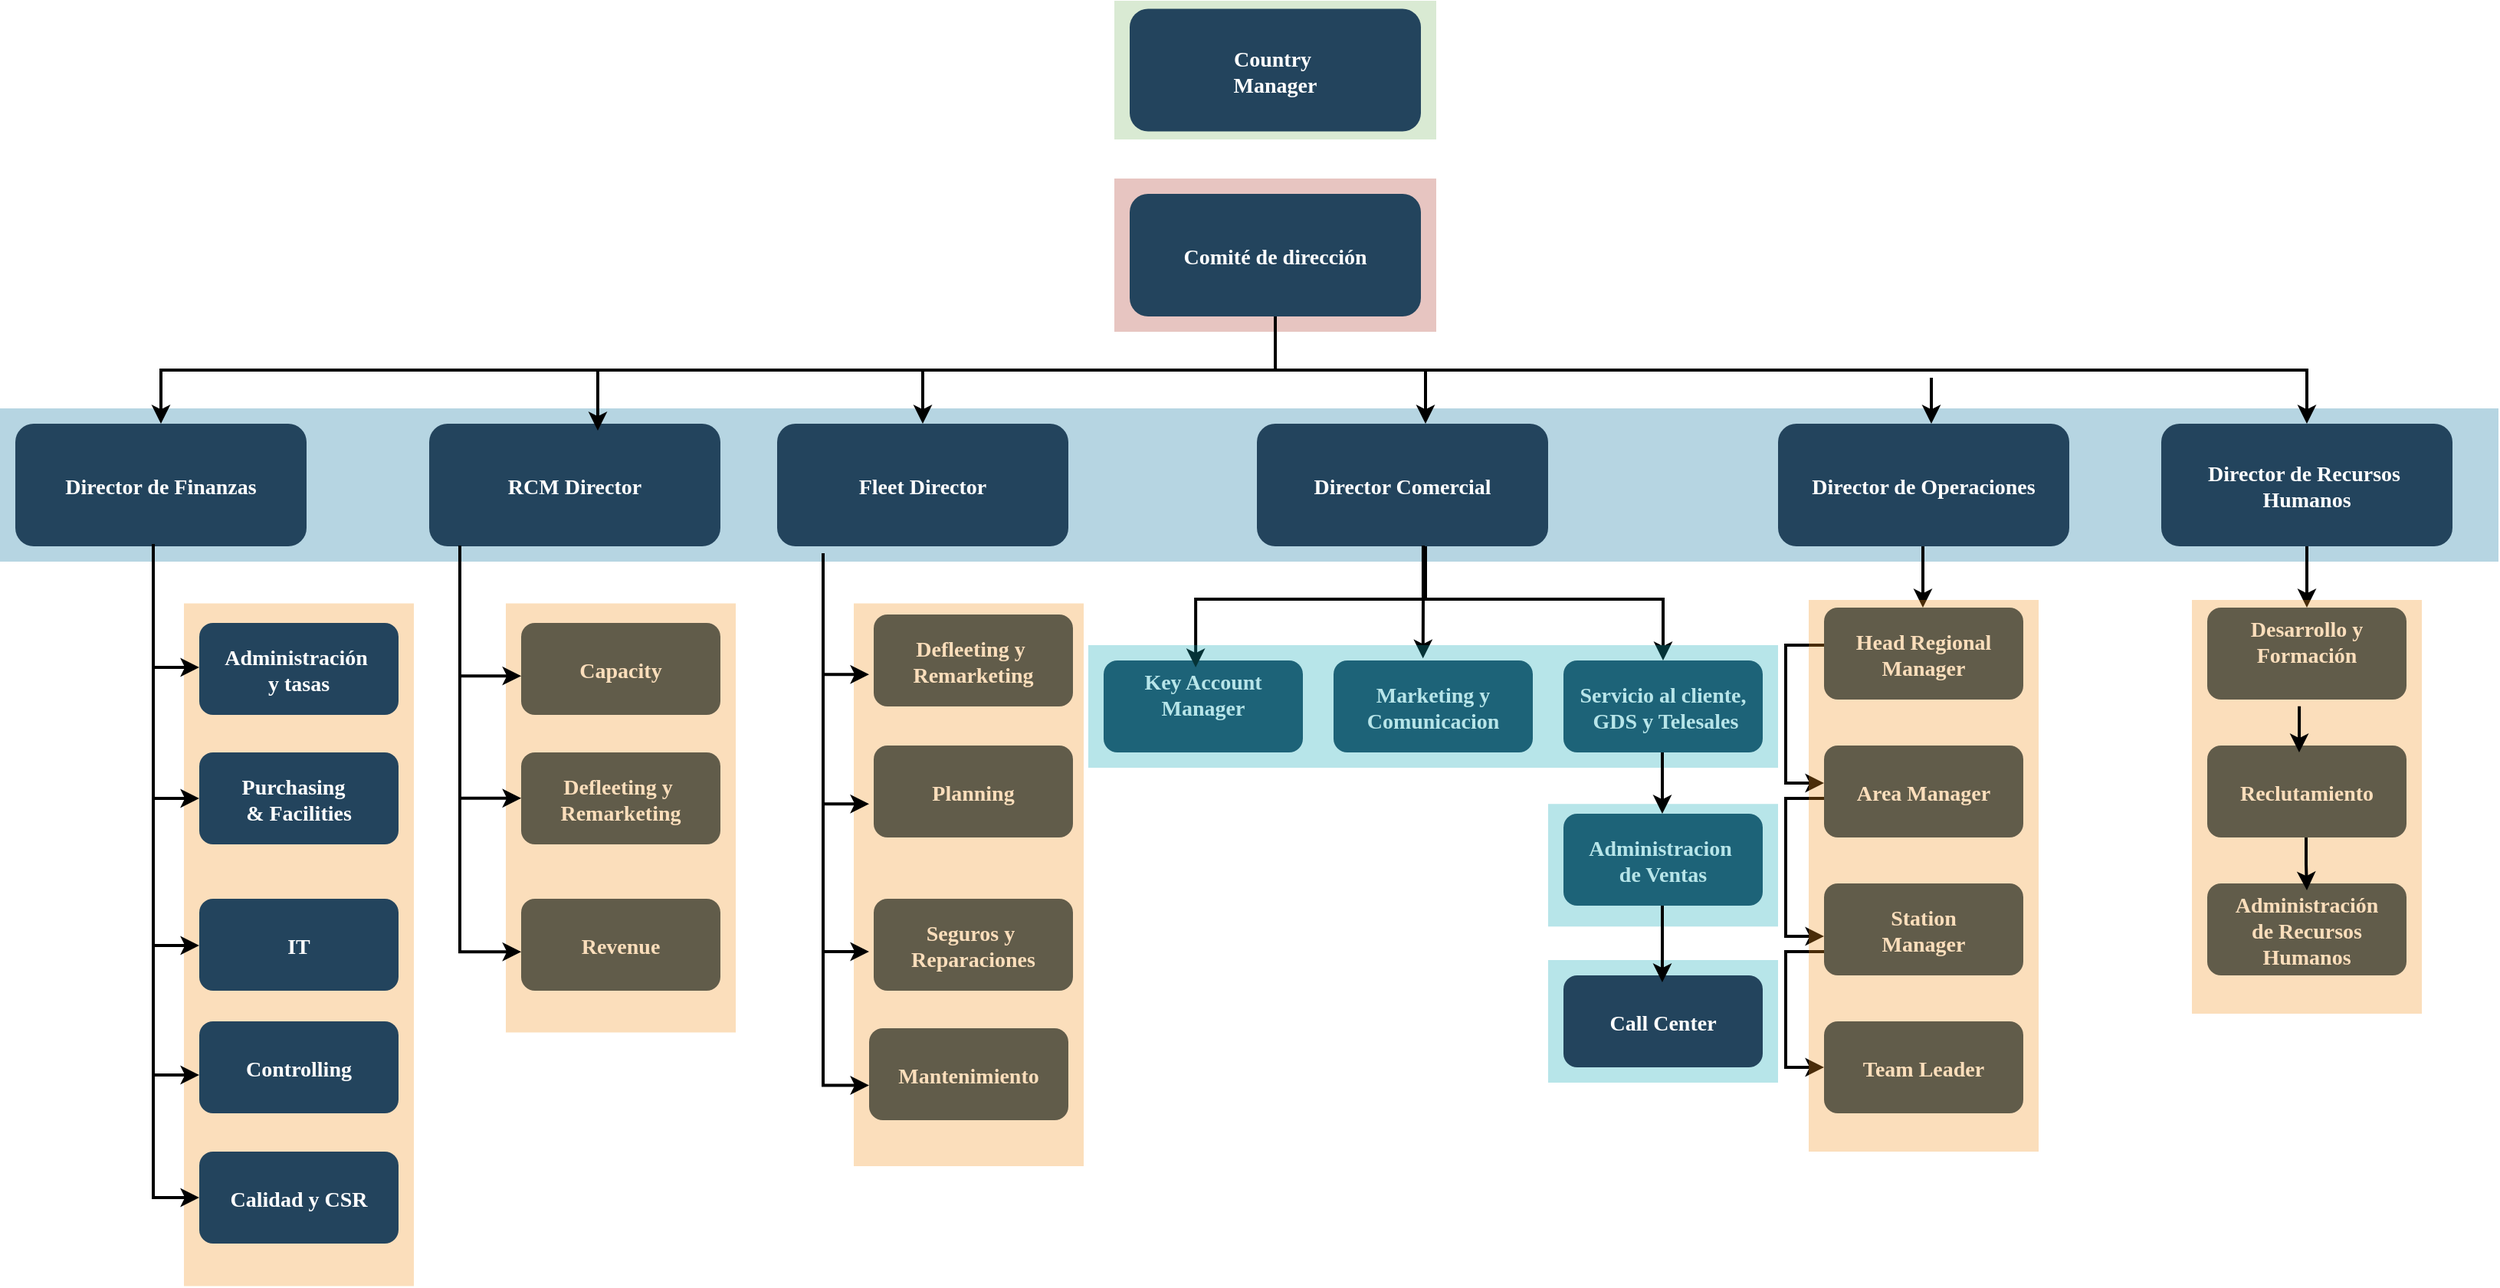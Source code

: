 <mxfile version="22.0.2" type="device">
  <diagram name="Page-1" id="2c0d36ab-eaac-3732-788b-9136903baeff">
    <mxGraphModel dx="1262" dy="592" grid="1" gridSize="10" guides="1" tooltips="1" connect="1" arrows="1" fold="1" page="1" pageScale="1.5" pageWidth="1169" pageHeight="827" background="none" math="0" shadow="0">
      <root>
        <mxCell id="0" />
        <mxCell id="1" parent="0" />
        <mxCell id="123" value="" style="fillColor=#AE4132;strokeColor=none;opacity=30;" parent="1" vertex="1">
          <mxGeometry x="747" y="175.5" width="210" height="100.0" as="geometry" />
        </mxCell>
        <mxCell id="122" value="" style="fillColor=#10739E;strokeColor=none;opacity=30;" parent="1" vertex="1">
          <mxGeometry x="20" y="325.5" width="1630" height="100" as="geometry" />
        </mxCell>
        <mxCell id="118" value="" style="fillColor=#F2931E;strokeColor=none;opacity=30;" parent="1" vertex="1">
          <mxGeometry x="140" y="452.75" width="150" height="445.5" as="geometry" />
        </mxCell>
        <mxCell id="111" value="" style="fillColor=#D9EAD3;strokeColor=none" parent="1" vertex="1">
          <mxGeometry x="747" y="59.5" width="210" height="90.5" as="geometry" />
        </mxCell>
        <mxCell id="110" value="" style="fillColor=#12AAB5;strokeColor=none;opacity=30;" parent="1" vertex="1">
          <mxGeometry x="1030" y="685.5" width="150" height="80" as="geometry" />
        </mxCell>
        <mxCell id="2" value="Comité de dirección" style="rounded=1;fillColor=#23445D;gradientColor=none;strokeColor=none;fontColor=#FFFFFF;fontStyle=1;fontFamily=Tahoma;fontSize=14" parent="1" vertex="1">
          <mxGeometry x="757" y="185.5" width="190" height="80" as="geometry" />
        </mxCell>
        <mxCell id="4" value="Director de Recursos &#xa;Humanos" style="rounded=1;fillColor=#23445D;gradientColor=none;strokeColor=none;fontColor=#FFFFFF;fontStyle=1;fontFamily=Tahoma;fontSize=14" parent="1" vertex="1">
          <mxGeometry x="1430.0" y="335.5" width="190" height="80" as="geometry" />
        </mxCell>
        <mxCell id="9" value="" style="edgeStyle=elbowEdgeStyle;elbow=vertical;strokeWidth=2;rounded=0" parent="1" source="2" target="4" edge="1">
          <mxGeometry x="337" y="215.5" width="100" height="100" as="geometry">
            <mxPoint x="337" y="315.5" as="sourcePoint" />
            <mxPoint x="437" y="215.5" as="targetPoint" />
          </mxGeometry>
        </mxCell>
        <mxCell id="10" value="Director Comercial" style="rounded=1;fillColor=#23445D;gradientColor=none;strokeColor=none;fontColor=#FFFFFF;fontStyle=1;fontFamily=Tahoma;fontSize=14" parent="1" vertex="1">
          <mxGeometry x="840" y="335.5" width="190" height="80" as="geometry" />
        </mxCell>
        <mxCell id="12" value="Fleet Director" style="rounded=1;fillColor=#23445D;gradientColor=none;strokeColor=none;fontColor=#FFFFFF;fontStyle=1;fontFamily=Tahoma;fontSize=14" parent="1" vertex="1">
          <mxGeometry x="527.0" y="335.5" width="190" height="80" as="geometry" />
        </mxCell>
        <mxCell id="13" value="Director de Finanzas" style="rounded=1;fillColor=#23445D;gradientColor=none;strokeColor=none;fontColor=#FFFFFF;fontStyle=1;fontFamily=Tahoma;fontSize=14" parent="1" vertex="1">
          <mxGeometry x="30" y="335.5" width="190" height="80" as="geometry" />
        </mxCell>
        <mxCell id="16" value="Administración &#xa;y tasas" style="rounded=1;fillColor=#23445D;gradientColor=none;strokeColor=none;fontColor=#FFFFFF;fontStyle=1;fontFamily=Tahoma;fontSize=14" parent="1" vertex="1">
          <mxGeometry x="150" y="465.5" width="130" height="60" as="geometry" />
        </mxCell>
        <mxCell id="17" value="&#xa;Purchasing  &#xa;&amp; Facilities&#xa;" style="rounded=1;fillColor=#23445D;gradientColor=none;strokeColor=none;fontColor=#FFFFFF;fontStyle=1;fontFamily=Tahoma;fontSize=14" parent="1" vertex="1">
          <mxGeometry x="150" y="550" width="130" height="60" as="geometry" />
        </mxCell>
        <mxCell id="18" value="IT" style="rounded=1;fillColor=#23445D;gradientColor=none;strokeColor=none;fontColor=#FFFFFF;fontStyle=1;fontFamily=Tahoma;fontSize=14" parent="1" vertex="1">
          <mxGeometry x="150" y="645.5" width="130" height="60" as="geometry" />
        </mxCell>
        <mxCell id="19" value="Controlling" style="rounded=1;fillColor=#23445D;gradientColor=none;strokeColor=none;fontColor=#FFFFFF;fontStyle=1;fontFamily=Tahoma;fontSize=14" parent="1" vertex="1">
          <mxGeometry x="150" y="725.5" width="130" height="60" as="geometry" />
        </mxCell>
        <mxCell id="20" value="Calidad y CSR" style="rounded=1;fillColor=#23445D;gradientColor=none;strokeColor=none;fontColor=#FFFFFF;fontStyle=1;fontFamily=Tahoma;fontSize=14" parent="1" vertex="1">
          <mxGeometry x="150" y="810.5" width="130" height="60" as="geometry" />
        </mxCell>
        <mxCell id="28" value="Marketing y &#xa;Comunicacion" style="rounded=1;fillColor=#23445D;gradientColor=none;strokeColor=none;fontColor=#FFFFFF;fontStyle=1;fontFamily=Tahoma;fontSize=14" parent="1" vertex="1">
          <mxGeometry x="890" y="490" width="130" height="60" as="geometry" />
        </mxCell>
        <mxCell id="32" value="Key Account &#xa;Manager&#xa;" style="rounded=1;fillColor=#23445D;gradientColor=none;strokeColor=none;fontColor=#FFFFFF;fontStyle=1;fontFamily=Tahoma;fontSize=14" parent="1" vertex="1">
          <mxGeometry x="740" y="490" width="130" height="60" as="geometry" />
        </mxCell>
        <mxCell id="44" value="&#xa;Head Regional&#xa;Manager&#xa;" style="rounded=1;fillColor=#23445D;gradientColor=none;strokeColor=none;fontColor=#FFFFFF;fontStyle=1;fontFamily=Tahoma;fontSize=14" parent="1" vertex="1">
          <mxGeometry x="1210" y="455.5" width="130" height="60" as="geometry" />
        </mxCell>
        <mxCell id="45" value="&#xa;Area Manager&#xa;" style="rounded=1;fillColor=#23445D;gradientColor=none;strokeColor=none;fontColor=#FFFFFF;fontStyle=1;fontFamily=Tahoma;fontSize=14" parent="1" vertex="1">
          <mxGeometry x="1210" y="545.5" width="130" height="60" as="geometry" />
        </mxCell>
        <mxCell id="46" value="&#xa;Station&#xa;Manager&#xa;" style="rounded=1;fillColor=#23445D;gradientColor=none;strokeColor=none;fontColor=#FFFFFF;fontStyle=1;fontFamily=Tahoma;fontSize=14" parent="1" vertex="1">
          <mxGeometry x="1210" y="635.5" width="130" height="60" as="geometry" />
        </mxCell>
        <mxCell id="47" value="&#xa;Team Leader&#xa;" style="rounded=1;fillColor=#23445D;gradientColor=none;strokeColor=none;fontColor=#FFFFFF;fontStyle=1;fontFamily=Tahoma;fontSize=14" parent="1" vertex="1">
          <mxGeometry x="1210" y="725.5" width="130" height="60" as="geometry" />
        </mxCell>
        <mxCell id="48" value="Desarrollo y &#xa;Formación&#xa;" style="rounded=1;fillColor=#23445D;gradientColor=none;strokeColor=none;fontColor=#FFFFFF;fontStyle=1;fontFamily=Tahoma;fontSize=14" parent="1" vertex="1">
          <mxGeometry x="1460" y="455.5" width="130" height="60" as="geometry" />
        </mxCell>
        <mxCell id="49" value="Reclutamiento" style="rounded=1;fillColor=#23445D;gradientColor=none;strokeColor=none;fontColor=#FFFFFF;fontStyle=1;fontFamily=Tahoma;fontSize=14" parent="1" vertex="1">
          <mxGeometry x="1460" y="545.5" width="130" height="60" as="geometry" />
        </mxCell>
        <mxCell id="50" value="&#xa;Administración&#xa;de Recursos&#xa;Humanos&#xa;" style="rounded=1;fillColor=#23445D;gradientColor=none;strokeColor=none;fontColor=#FFFFFF;fontStyle=1;fontFamily=Tahoma;fontSize=14" parent="1" vertex="1">
          <mxGeometry x="1460" y="635.5" width="130" height="60" as="geometry" />
        </mxCell>
        <mxCell id="59" value="" style="edgeStyle=elbowEdgeStyle;elbow=vertical;strokeWidth=2;rounded=0" parent="1" source="2" target="12" edge="1">
          <mxGeometry x="347" y="225.5" width="100" height="100" as="geometry">
            <mxPoint x="862.0" y="275.5" as="sourcePoint" />
            <mxPoint x="1467.0" y="345.5" as="targetPoint" />
          </mxGeometry>
        </mxCell>
        <mxCell id="61" value="" style="edgeStyle=elbowEdgeStyle;elbow=vertical;strokeWidth=2;rounded=0" parent="1" source="2" target="13" edge="1">
          <mxGeometry x="-23" y="135.5" width="100" height="100" as="geometry">
            <mxPoint x="-23" y="235.5" as="sourcePoint" />
            <mxPoint x="77" y="135.5" as="targetPoint" />
          </mxGeometry>
        </mxCell>
        <mxCell id="64" value="" style="edgeStyle=elbowEdgeStyle;elbow=horizontal;strokeWidth=2;rounded=0;" parent="1" edge="1">
          <mxGeometry x="-23" y="135.5" width="100" height="100" as="geometry">
            <mxPoint x="120" y="414" as="sourcePoint" />
            <mxPoint x="150" y="494.5" as="targetPoint" />
            <Array as="points">
              <mxPoint x="120" y="494.5" />
              <mxPoint x="130" y="474.5" />
              <mxPoint x="120" y="454.5" />
              <mxPoint x="202" y="420" />
            </Array>
          </mxGeometry>
        </mxCell>
        <mxCell id="65" value="" style="edgeStyle=elbowEdgeStyle;elbow=horizontal;strokeWidth=2;rounded=0" parent="1" source="13" target="17" edge="1">
          <mxGeometry x="-23" y="135.5" width="100" height="100" as="geometry">
            <mxPoint x="-23" y="235.5" as="sourcePoint" />
            <mxPoint x="77" y="135.5" as="targetPoint" />
            <Array as="points">
              <mxPoint x="120" y="520" />
              <mxPoint x="202" y="475.5" />
            </Array>
          </mxGeometry>
        </mxCell>
        <mxCell id="66" value="" style="edgeStyle=elbowEdgeStyle;elbow=horizontal;strokeWidth=2;rounded=0" parent="1" edge="1">
          <mxGeometry x="-23" y="135.5" width="100" height="100" as="geometry">
            <mxPoint x="120" y="425.5" as="sourcePoint" />
            <mxPoint x="150" y="676" as="targetPoint" />
            <Array as="points">
              <mxPoint x="120" y="690" />
            </Array>
          </mxGeometry>
        </mxCell>
        <mxCell id="68" value="" style="edgeStyle=elbowEdgeStyle;elbow=horizontal;strokeWidth=2;rounded=0" parent="1" source="13" target="20" edge="1">
          <mxGeometry x="-23" y="135.5" width="100" height="100" as="geometry">
            <mxPoint x="-23" y="235.5" as="sourcePoint" />
            <mxPoint x="77" y="135.5" as="targetPoint" />
            <Array as="points">
              <mxPoint x="120" y="700" />
              <mxPoint x="140" y="560" />
              <mxPoint x="202" y="615.5" />
            </Array>
          </mxGeometry>
        </mxCell>
        <mxCell id="104" value="" style="edgeStyle=elbowEdgeStyle;elbow=vertical;strokeWidth=2;rounded=0" parent="1" source="4" target="48" edge="1">
          <mxGeometry x="-23" y="135.5" width="100" height="100" as="geometry">
            <mxPoint x="-23" y="235.5" as="sourcePoint" />
            <mxPoint x="77" y="135.5" as="targetPoint" />
          </mxGeometry>
        </mxCell>
        <mxCell id="MI_ktkqq8Uqgu8UM0DYB-123" value="RCM Director" style="rounded=1;fillColor=#23445D;gradientColor=none;strokeColor=none;fontColor=#FFFFFF;fontStyle=1;fontFamily=Tahoma;fontSize=14" parent="1" vertex="1">
          <mxGeometry x="300.0" y="335.5" width="190" height="80" as="geometry" />
        </mxCell>
        <mxCell id="MI_ktkqq8Uqgu8UM0DYB-124" value="Director de Operaciones" style="rounded=1;fillColor=#23445D;gradientColor=none;strokeColor=none;fontColor=#FFFFFF;fontStyle=1;fontFamily=Tahoma;fontSize=14" parent="1" vertex="1">
          <mxGeometry x="1180" y="335.5" width="190" height="80" as="geometry" />
        </mxCell>
        <mxCell id="MI_ktkqq8Uqgu8UM0DYB-125" value="" style="edgeStyle=elbowEdgeStyle;elbow=vertical;strokeWidth=2;rounded=0" parent="1" edge="1">
          <mxGeometry x="-23" y="135.5" width="100" height="100" as="geometry">
            <mxPoint x="1274.5" y="415.5" as="sourcePoint" />
            <mxPoint x="1274.5" y="455.5" as="targetPoint" />
            <Array as="points">
              <mxPoint x="1412.5" y="429.5" />
            </Array>
          </mxGeometry>
        </mxCell>
        <mxCell id="MI_ktkqq8Uqgu8UM0DYB-128" value="" style="edgeStyle=elbowEdgeStyle;elbow=horizontal;strokeWidth=2;rounded=0" parent="1" edge="1">
          <mxGeometry x="-23" y="135.5" width="100" height="100" as="geometry">
            <mxPoint x="1210" y="480" as="sourcePoint" />
            <mxPoint x="1210" y="570" as="targetPoint" />
            <Array as="points">
              <mxPoint x="1185" y="529.5" />
            </Array>
          </mxGeometry>
        </mxCell>
        <mxCell id="MI_ktkqq8Uqgu8UM0DYB-129" value="" style="edgeStyle=elbowEdgeStyle;elbow=horizontal;strokeWidth=2;rounded=0" parent="1" edge="1">
          <mxGeometry x="-23" y="135.5" width="100" height="100" as="geometry">
            <mxPoint x="1210" y="580" as="sourcePoint" />
            <mxPoint x="1210" y="670" as="targetPoint" />
            <Array as="points">
              <mxPoint x="1185" y="629.5" />
            </Array>
          </mxGeometry>
        </mxCell>
        <mxCell id="MI_ktkqq8Uqgu8UM0DYB-130" value="" style="edgeStyle=elbowEdgeStyle;elbow=horizontal;strokeWidth=2;rounded=0;entryX=0;entryY=0.5;entryDx=0;entryDy=0;" parent="1" edge="1" target="47">
          <mxGeometry x="-23" y="135.5" width="100" height="100" as="geometry">
            <mxPoint x="1210" y="680" as="sourcePoint" />
            <mxPoint x="1210" y="770" as="targetPoint" />
            <Array as="points">
              <mxPoint x="1185" y="729.5" />
            </Array>
          </mxGeometry>
        </mxCell>
        <mxCell id="MI_ktkqq8Uqgu8UM0DYB-133" value="" style="edgeStyle=elbowEdgeStyle;elbow=vertical;rounded=0;strokeWidth=2" parent="1" edge="1">
          <mxGeometry x="-23" y="135.5" width="100" height="100" as="geometry">
            <mxPoint x="410" y="300" as="sourcePoint" />
            <mxPoint x="410" y="340" as="targetPoint" />
          </mxGeometry>
        </mxCell>
        <mxCell id="MI_ktkqq8Uqgu8UM0DYB-134" value="" style="edgeStyle=elbowEdgeStyle;elbow=vertical;rounded=0;strokeWidth=2" parent="1" edge="1">
          <mxGeometry x="-23" y="135.5" width="100" height="100" as="geometry">
            <mxPoint x="1280" y="305.5" as="sourcePoint" />
            <mxPoint x="1280" y="335.5" as="targetPoint" />
          </mxGeometry>
        </mxCell>
        <mxCell id="MI_ktkqq8Uqgu8UM0DYB-136" value="" style="edgeStyle=elbowEdgeStyle;elbow=horizontal;strokeWidth=2;rounded=0;" parent="1" edge="1">
          <mxGeometry x="-23" y="135.5" width="100" height="100" as="geometry">
            <mxPoint x="120" y="420" as="sourcePoint" />
            <mxPoint x="150" y="760.5" as="targetPoint" />
            <Array as="points">
              <mxPoint x="120" y="619.5" />
              <mxPoint x="140" y="479.5" />
              <mxPoint x="202" y="535" />
            </Array>
          </mxGeometry>
        </mxCell>
        <mxCell id="MI_ktkqq8Uqgu8UM0DYB-139" value="" style="edgeStyle=elbowEdgeStyle;elbow=vertical;strokeWidth=2;rounded=0;entryX=0.579;entryY=0;entryDx=0;entryDy=0;entryPerimeter=0;" parent="1" edge="1" target="10">
          <mxGeometry x="-23" y="135.5" width="100" height="100" as="geometry">
            <mxPoint x="950" y="300" as="sourcePoint" />
            <mxPoint x="964.5" y="335.5" as="targetPoint" />
          </mxGeometry>
        </mxCell>
        <mxCell id="MI_ktkqq8Uqgu8UM0DYB-140" value="" style="edgeStyle=elbowEdgeStyle;elbow=vertical;strokeWidth=2;rounded=0;entryX=0.462;entryY=0.075;entryDx=0;entryDy=0;entryPerimeter=0;" parent="1" source="10" edge="1" target="32">
          <mxGeometry x="-23" y="135.5" width="100" height="100" as="geometry">
            <mxPoint x="1027" y="425.5" as="sourcePoint" />
            <mxPoint x="760" y="580" as="targetPoint" />
            <Array as="points">
              <mxPoint x="950" y="450" />
              <mxPoint x="980" y="450" />
              <mxPoint x="1000" y="450" />
              <mxPoint x="1000" y="440" />
              <mxPoint x="770" y="450" />
              <mxPoint x="580" y="456" />
            </Array>
          </mxGeometry>
        </mxCell>
        <mxCell id="sW6XZj63KOnHWxAYgvJL-123" value="Servicio al cliente,&#xa; GDS y Telesales" style="rounded=1;fillColor=#23445D;gradientColor=none;strokeColor=none;fontColor=#FFFFFF;fontStyle=1;fontFamily=Tahoma;fontSize=14" vertex="1" parent="1">
          <mxGeometry x="1040" y="490" width="130" height="60" as="geometry" />
        </mxCell>
        <mxCell id="sW6XZj63KOnHWxAYgvJL-124" value="" style="edgeStyle=elbowEdgeStyle;elbow=vertical;strokeWidth=2;rounded=0;entryX=0.449;entryY=-0.023;entryDx=0;entryDy=0;entryPerimeter=0;exitX=0.571;exitY=0.994;exitDx=0;exitDy=0;exitPerimeter=0;" edge="1" parent="1" source="10" target="28">
          <mxGeometry x="-23" y="135.5" width="100" height="100" as="geometry">
            <mxPoint x="980" y="410" as="sourcePoint" />
            <mxPoint x="770" y="490" as="targetPoint" />
            <Array as="points">
              <mxPoint x="960" y="450" />
              <mxPoint x="590" y="466" />
            </Array>
          </mxGeometry>
        </mxCell>
        <mxCell id="sW6XZj63KOnHWxAYgvJL-126" value="" style="edgeStyle=elbowEdgeStyle;elbow=vertical;strokeWidth=2;rounded=0;exitX=0.571;exitY=0.994;exitDx=0;exitDy=0;exitPerimeter=0;entryX=0.5;entryY=0;entryDx=0;entryDy=0;" edge="1" parent="1" source="10" target="sW6XZj63KOnHWxAYgvJL-123">
          <mxGeometry x="-23" y="135.5" width="100" height="100" as="geometry">
            <mxPoint x="1008" y="425" as="sourcePoint" />
            <mxPoint x="928" y="499" as="targetPoint" />
            <Array as="points">
              <mxPoint x="1040" y="450" />
              <mxPoint x="600" y="476" />
            </Array>
          </mxGeometry>
        </mxCell>
        <mxCell id="sW6XZj63KOnHWxAYgvJL-131" value="Call Center" style="rounded=1;fillColor=#23445D;gradientColor=none;strokeColor=none;fontColor=#FFFFFF;fontStyle=1;fontFamily=Tahoma;fontSize=14" vertex="1" parent="1">
          <mxGeometry x="1040" y="695.5" width="130" height="60" as="geometry" />
        </mxCell>
        <mxCell id="sW6XZj63KOnHWxAYgvJL-132" value="Administracion &#xa;de Ventas" style="rounded=1;fillColor=#23445D;gradientColor=none;strokeColor=none;fontColor=#FFFFFF;fontStyle=1;fontFamily=Tahoma;fontSize=14" vertex="1" parent="1">
          <mxGeometry x="1040" y="590" width="130" height="60" as="geometry" />
        </mxCell>
        <mxCell id="sW6XZj63KOnHWxAYgvJL-133" value="Mantenimiento" style="rounded=1;fillColor=#23445D;gradientColor=none;strokeColor=none;fontColor=#FFFFFF;fontStyle=1;fontFamily=Tahoma;fontSize=14" vertex="1" parent="1">
          <mxGeometry x="587" y="730" width="130" height="60" as="geometry" />
        </mxCell>
        <mxCell id="sW6XZj63KOnHWxAYgvJL-134" value="Seguros y &#xa;Reparaciones" style="rounded=1;fillColor=#23445D;gradientColor=none;strokeColor=none;fontColor=#FFFFFF;fontStyle=1;fontFamily=Tahoma;fontSize=14" vertex="1" parent="1">
          <mxGeometry x="590" y="645.5" width="130" height="60" as="geometry" />
        </mxCell>
        <mxCell id="sW6XZj63KOnHWxAYgvJL-135" value="Planning" style="rounded=1;fillColor=#23445D;gradientColor=none;strokeColor=none;fontColor=#FFFFFF;fontStyle=1;fontFamily=Tahoma;fontSize=14" vertex="1" parent="1">
          <mxGeometry x="590" y="545.5" width="130" height="60" as="geometry" />
        </mxCell>
        <mxCell id="sW6XZj63KOnHWxAYgvJL-136" value="Defleeting y &#xa;Remarketing" style="rounded=1;fillColor=#23445D;gradientColor=none;strokeColor=none;fontColor=#FFFFFF;fontStyle=1;fontFamily=Tahoma;fontSize=14" vertex="1" parent="1">
          <mxGeometry x="590" y="460" width="130" height="60" as="geometry" />
        </mxCell>
        <mxCell id="sW6XZj63KOnHWxAYgvJL-137" value="Capacity" style="rounded=1;fillColor=#23445D;gradientColor=none;strokeColor=none;fontColor=#FFFFFF;fontStyle=1;fontFamily=Tahoma;fontSize=14" vertex="1" parent="1">
          <mxGeometry x="360" y="465.5" width="130" height="60" as="geometry" />
        </mxCell>
        <mxCell id="sW6XZj63KOnHWxAYgvJL-138" value="Defleeting y &#xa;Remarketing" style="rounded=1;fillColor=#23445D;gradientColor=none;strokeColor=none;fontColor=#FFFFFF;fontStyle=1;fontFamily=Tahoma;fontSize=14" vertex="1" parent="1">
          <mxGeometry x="360" y="550" width="130" height="60" as="geometry" />
        </mxCell>
        <mxCell id="sW6XZj63KOnHWxAYgvJL-139" value="Revenue" style="rounded=1;fillColor=#23445D;gradientColor=none;strokeColor=none;fontColor=#FFFFFF;fontStyle=1;fontFamily=Tahoma;fontSize=14" vertex="1" parent="1">
          <mxGeometry x="360" y="645.5" width="130" height="60" as="geometry" />
        </mxCell>
        <mxCell id="sW6XZj63KOnHWxAYgvJL-140" value="" style="fillColor=#F2931E;strokeColor=none;opacity=30;" vertex="1" parent="1">
          <mxGeometry x="577" y="452.75" width="150" height="367.25" as="geometry" />
        </mxCell>
        <mxCell id="sW6XZj63KOnHWxAYgvJL-141" value="" style="fillColor=#F2931E;strokeColor=none;opacity=30;" vertex="1" parent="1">
          <mxGeometry x="350" y="452.75" width="150" height="280" as="geometry" />
        </mxCell>
        <mxCell id="sW6XZj63KOnHWxAYgvJL-143" value="" style="fillColor=#F2931E;strokeColor=none;opacity=30;" vertex="1" parent="1">
          <mxGeometry x="1200" y="450.5" width="150" height="360" as="geometry" />
        </mxCell>
        <mxCell id="sW6XZj63KOnHWxAYgvJL-144" value="" style="fillColor=#F2931E;strokeColor=none;opacity=30;" vertex="1" parent="1">
          <mxGeometry x="1450" y="450.5" width="150" height="270" as="geometry" />
        </mxCell>
        <mxCell id="sW6XZj63KOnHWxAYgvJL-145" style="edgeStyle=orthogonalEdgeStyle;rounded=0;orthogonalLoop=1;jettySize=auto;html=1;exitX=0.5;exitY=1;exitDx=0;exitDy=0;" edge="1" parent="1" source="sW6XZj63KOnHWxAYgvJL-140" target="sW6XZj63KOnHWxAYgvJL-140">
          <mxGeometry relative="1" as="geometry" />
        </mxCell>
        <mxCell id="sW6XZj63KOnHWxAYgvJL-146" value="" style="edgeStyle=elbowEdgeStyle;elbow=horizontal;strokeWidth=2;rounded=0;" edge="1" parent="1">
          <mxGeometry x="-23" y="135.5" width="100" height="100" as="geometry">
            <mxPoint x="557" y="426.75" as="sourcePoint" />
            <mxPoint x="587" y="767.25" as="targetPoint" />
            <Array as="points">
              <mxPoint x="557" y="626.25" />
              <mxPoint x="577" y="486.25" />
              <mxPoint x="639" y="541.75" />
            </Array>
          </mxGeometry>
        </mxCell>
        <mxCell id="sW6XZj63KOnHWxAYgvJL-147" value="" style="edgeStyle=elbowEdgeStyle;elbow=horizontal;strokeWidth=2;rounded=0;" edge="1" parent="1">
          <mxGeometry x="-23" y="135.5" width="100" height="100" as="geometry">
            <mxPoint x="557" y="420" as="sourcePoint" />
            <mxPoint x="587" y="680" as="targetPoint" />
            <Array as="points">
              <mxPoint x="557" y="654.5" />
              <mxPoint x="557" y="539" />
              <mxPoint x="577" y="399" />
              <mxPoint x="639" y="454.5" />
            </Array>
          </mxGeometry>
        </mxCell>
        <mxCell id="sW6XZj63KOnHWxAYgvJL-149" value="" style="fillColor=#12AAB5;strokeColor=none;opacity=30;" vertex="1" parent="1">
          <mxGeometry x="1030" y="583.63" width="150" height="80" as="geometry" />
        </mxCell>
        <mxCell id="sW6XZj63KOnHWxAYgvJL-150" value="" style="fillColor=#12AAB5;strokeColor=none;opacity=30;" vertex="1" parent="1">
          <mxGeometry x="730" y="480" width="450" height="80" as="geometry" />
        </mxCell>
        <mxCell id="sW6XZj63KOnHWxAYgvJL-151" value="" style="edgeStyle=elbowEdgeStyle;elbow=vertical;rounded=0;strokeWidth=2" edge="1" parent="1">
          <mxGeometry x="-23" y="135.5" width="100" height="100" as="geometry">
            <mxPoint x="1104.5" y="550" as="sourcePoint" />
            <mxPoint x="1104.5" y="590" as="targetPoint" />
          </mxGeometry>
        </mxCell>
        <mxCell id="sW6XZj63KOnHWxAYgvJL-153" value="" style="edgeStyle=elbowEdgeStyle;elbow=vertical;rounded=0;strokeWidth=2;entryX=0.496;entryY=0.075;entryDx=0;entryDy=0;entryPerimeter=0;" edge="1" parent="1" target="sW6XZj63KOnHWxAYgvJL-131">
          <mxGeometry x="-23" y="135.5" width="100" height="100" as="geometry">
            <mxPoint x="1104.5" y="650" as="sourcePoint" />
            <mxPoint x="1104.5" y="690" as="targetPoint" />
          </mxGeometry>
        </mxCell>
        <mxCell id="sW6XZj63KOnHWxAYgvJL-155" value="" style="edgeStyle=elbowEdgeStyle;elbow=horizontal;strokeWidth=2;rounded=0;" edge="1" parent="1">
          <mxGeometry x="-23" y="135.5" width="100" height="100" as="geometry">
            <mxPoint x="557" y="420" as="sourcePoint" />
            <mxPoint x="587" y="583.63" as="targetPoint" />
            <Array as="points">
              <mxPoint x="557" y="442.63" />
              <mxPoint x="577" y="302.63" />
              <mxPoint x="639" y="358.13" />
            </Array>
          </mxGeometry>
        </mxCell>
        <mxCell id="sW6XZj63KOnHWxAYgvJL-156" value="" style="edgeStyle=elbowEdgeStyle;elbow=horizontal;strokeWidth=2;rounded=0;" edge="1" parent="1">
          <mxGeometry x="-23" y="135.5" width="100" height="100" as="geometry">
            <mxPoint x="557" y="420" as="sourcePoint" />
            <mxPoint x="587" y="499.13" as="targetPoint" />
            <Array as="points">
              <mxPoint x="557" y="358.13" />
              <mxPoint x="577" y="218.13" />
              <mxPoint x="639" y="273.63" />
            </Array>
          </mxGeometry>
        </mxCell>
        <mxCell id="sW6XZj63KOnHWxAYgvJL-157" value="" style="edgeStyle=elbowEdgeStyle;elbow=horizontal;strokeWidth=2;rounded=0;entryX=0.067;entryY=0.169;entryDx=0;entryDy=0;entryPerimeter=0;" edge="1" parent="1" target="sW6XZj63KOnHWxAYgvJL-141">
          <mxGeometry x="-23" y="135.5" width="100" height="100" as="geometry">
            <mxPoint x="320" y="415" as="sourcePoint" />
            <mxPoint x="350" y="755.5" as="targetPoint" />
            <Array as="points">
              <mxPoint x="320" y="614.5" />
              <mxPoint x="340" y="474.5" />
              <mxPoint x="402" y="530" />
            </Array>
          </mxGeometry>
        </mxCell>
        <mxCell id="sW6XZj63KOnHWxAYgvJL-158" value="" style="edgeStyle=elbowEdgeStyle;elbow=horizontal;strokeWidth=2;rounded=0;entryX=0.067;entryY=0.812;entryDx=0;entryDy=0;entryPerimeter=0;" edge="1" parent="1" target="sW6XZj63KOnHWxAYgvJL-141">
          <mxGeometry x="-23" y="135.5" width="100" height="100" as="geometry">
            <mxPoint x="320" y="415.5" as="sourcePoint" />
            <mxPoint x="350" y="756" as="targetPoint" />
            <Array as="points">
              <mxPoint x="320" y="615" />
              <mxPoint x="340" y="475" />
              <mxPoint x="402" y="530.5" />
            </Array>
          </mxGeometry>
        </mxCell>
        <mxCell id="sW6XZj63KOnHWxAYgvJL-159" value="" style="edgeStyle=elbowEdgeStyle;elbow=horizontal;strokeWidth=2;rounded=0;entryX=0.067;entryY=0.454;entryDx=0;entryDy=0;entryPerimeter=0;" edge="1" parent="1" target="sW6XZj63KOnHWxAYgvJL-141">
          <mxGeometry x="-23" y="135.5" width="100" height="100" as="geometry">
            <mxPoint x="320" y="415.5" as="sourcePoint" />
            <mxPoint x="350" y="756" as="targetPoint" />
            <Array as="points">
              <mxPoint x="320" y="615" />
              <mxPoint x="340" y="475" />
              <mxPoint x="402" y="530.5" />
            </Array>
          </mxGeometry>
        </mxCell>
        <mxCell id="sW6XZj63KOnHWxAYgvJL-161" value="" style="edgeStyle=elbowEdgeStyle;elbow=vertical;rounded=0;strokeWidth=2" edge="1" parent="1">
          <mxGeometry x="-23" y="135.5" width="100" height="100" as="geometry">
            <mxPoint x="1524.5" y="605.5" as="sourcePoint" />
            <mxPoint x="1525" y="640" as="targetPoint" />
          </mxGeometry>
        </mxCell>
        <mxCell id="sW6XZj63KOnHWxAYgvJL-162" value="" style="edgeStyle=elbowEdgeStyle;elbow=vertical;rounded=0;strokeWidth=2;exitX=0.467;exitY=0.257;exitDx=0;exitDy=0;exitPerimeter=0;" edge="1" parent="1" source="sW6XZj63KOnHWxAYgvJL-144">
          <mxGeometry x="-23" y="135.5" width="100" height="100" as="geometry">
            <mxPoint x="1534.5" y="615.5" as="sourcePoint" />
            <mxPoint x="1520" y="550" as="targetPoint" />
            <Array as="points">
              <mxPoint x="1520" y="530" />
            </Array>
          </mxGeometry>
        </mxCell>
        <mxCell id="sW6XZj63KOnHWxAYgvJL-163" value="Country &#xa;Manager" style="rounded=1;fillColor=#23445D;gradientColor=none;strokeColor=none;fontColor=#FFFFFF;fontStyle=1;fontFamily=Tahoma;fontSize=14" vertex="1" parent="1">
          <mxGeometry x="757" y="64.75" width="190" height="80" as="geometry" />
        </mxCell>
      </root>
    </mxGraphModel>
  </diagram>
</mxfile>
